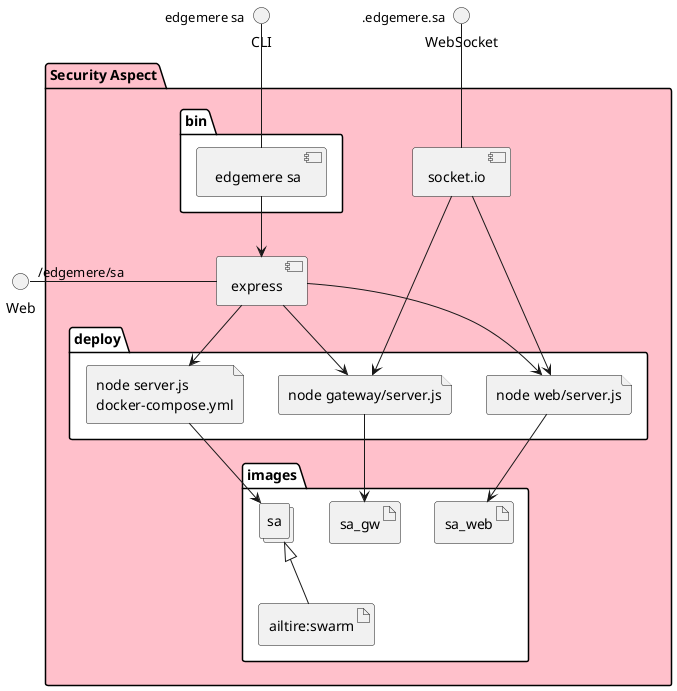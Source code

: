 @startuml
  interface CLI
  interface Web
  interface WebSocket
package "Security Aspect" #pink {
  component express as REST
  component socket.io as socket
  folder bin #ffffff {
    component " edgemere sa" as binName
  }
  binName --> REST

  folder deploy #ffffff {
      file "node server.js\ndocker-compose.yml" as sa_container
      REST --> sa_container

  
    file "node web/server.js" as web_container
    REST --> web_container
    socket ---> web_container
  
    file "node gateway/server.js" as gateway_container
    REST --> gateway_container
    socket ---> gateway_container
  
  }
  folder images #ffffff {
    collections "sa" as saimage
    artifact "ailtire:swarm" as ailtireswarm
    saimage <|-- ailtireswarm
    sa_container --> saimage

  
      artifact sa_web
      web_container --> sa_web
    
      artifact sa_gw
      gateway_container --> sa_gw
    
  }
}
CLI " edgemere sa" -- binName
Web "/edgemere/sa" - REST
WebSocket ".edgemere.sa" -- socket

@enduml
